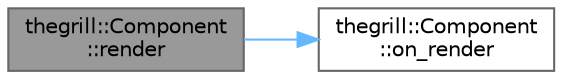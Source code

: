 digraph "thegrill::Component::render"
{
 // LATEX_PDF_SIZE
  bgcolor="transparent";
  edge [fontname=Helvetica,fontsize=10,labelfontname=Helvetica,labelfontsize=10];
  node [fontname=Helvetica,fontsize=10,shape=box,height=0.2,width=0.4];
  rankdir="LR";
  Node1 [id="Node000001",label="thegrill::Component\l::render",height=0.2,width=0.4,color="gray40", fillcolor="grey60", style="filled", fontcolor="black",tooltip=" "];
  Node1 -> Node2 [id="edge1_Node000001_Node000002",color="steelblue1",style="solid",tooltip=" "];
  Node2 [id="Node000002",label="thegrill::Component\l::on_render",height=0.2,width=0.4,color="grey40", fillcolor="white", style="filled",URL="$structthegrill_1_1_component.html#a79a3c7b6cf9b91e1930335a4e40f3bcd",tooltip=" "];
}
